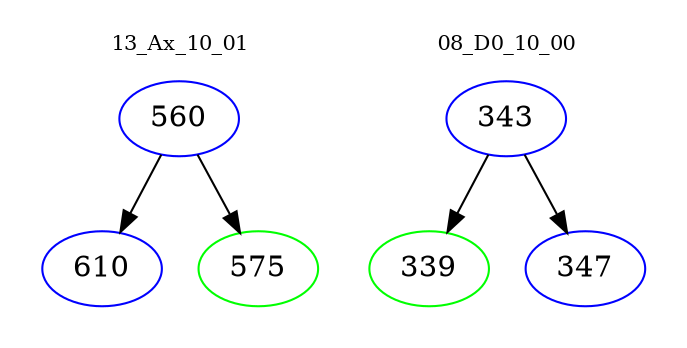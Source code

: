 digraph{
subgraph cluster_0 {
color = white
label = "13_Ax_10_01";
fontsize=10;
T0_560 [label="560", color="blue"]
T0_560 -> T0_610 [color="black"]
T0_610 [label="610", color="blue"]
T0_560 -> T0_575 [color="black"]
T0_575 [label="575", color="green"]
}
subgraph cluster_1 {
color = white
label = "08_D0_10_00";
fontsize=10;
T1_343 [label="343", color="blue"]
T1_343 -> T1_339 [color="black"]
T1_339 [label="339", color="green"]
T1_343 -> T1_347 [color="black"]
T1_347 [label="347", color="blue"]
}
}
